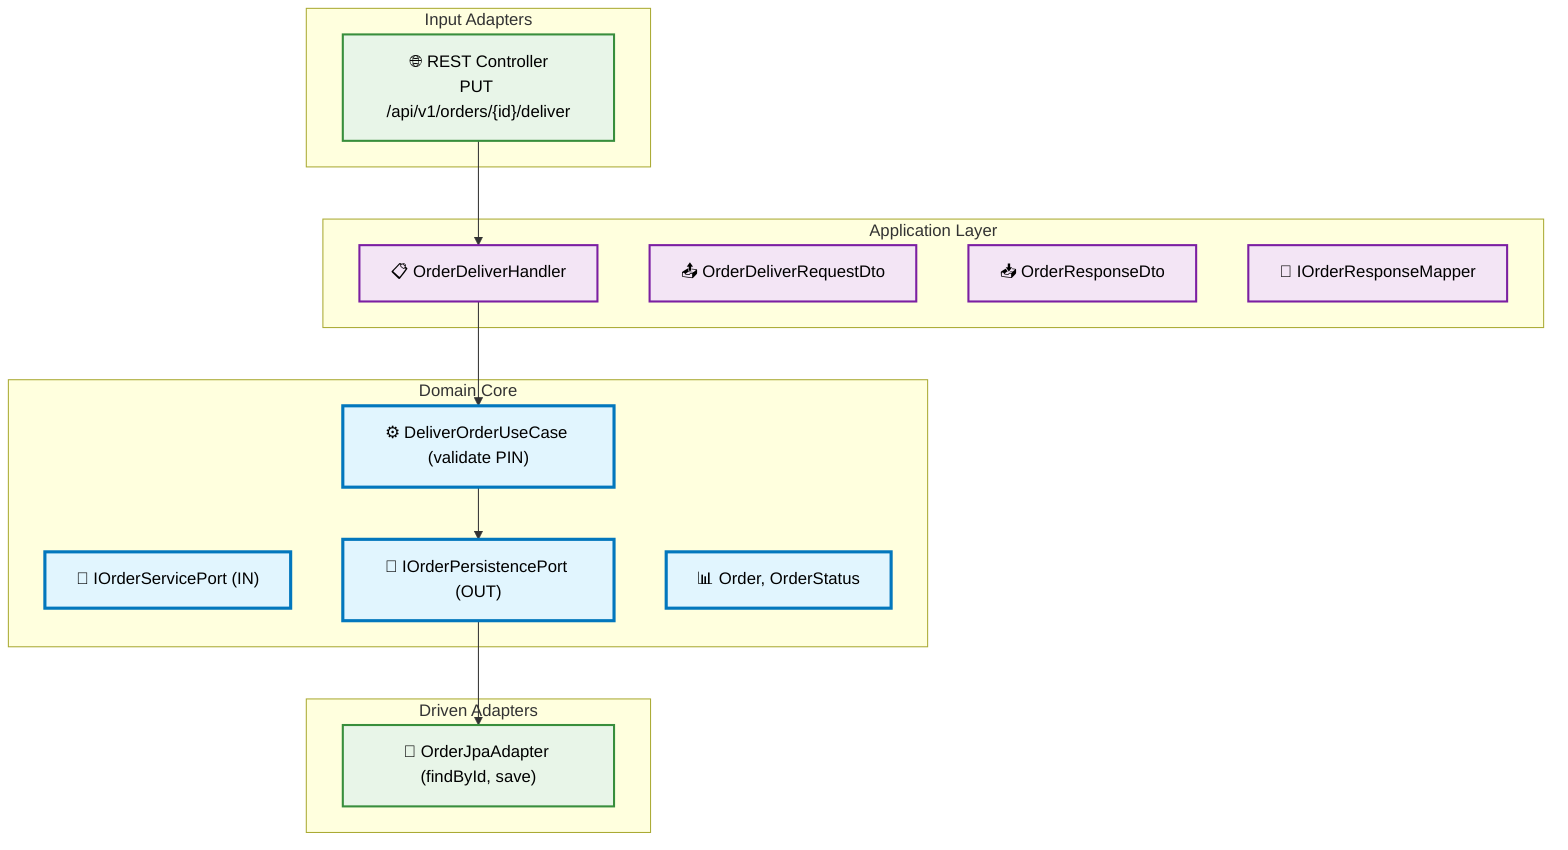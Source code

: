 graph TB
    %% HU-015: Deliver Order (High contrast)
    subgraph "Input Adapters"
        REST["🌐 REST Controller\nPUT /api/v1/orders/{id}/deliver"]
    end

    subgraph "Application Layer"
        HANDLER["📋 OrderDeliverHandler"]
        REQ_DTO["📤 OrderDeliverRequestDto"]
        RES_DTO["📥 OrderResponseDto"]
        RES_MAP["🔄 IOrderResponseMapper"]
    end

    subgraph "Domain Core"
        USECASE["⚙️ DeliverOrderUseCase (validate PIN)"]
        API["🔌 IOrderServicePort (IN)"]
        SPI["🔌 IOrderPersistencePort (OUT)"]
        MODEL["📊 Order, OrderStatus"]
    end

    subgraph "Driven Adapters"
        JPA_ADAPTER["💾 OrderJpaAdapter (findById, save)"]
    end

    REST --> HANDLER
    HANDLER --> USECASE
    USECASE --> SPI
    SPI --> JPA_ADAPTER

    classDef domain fill:#e1f5fe,stroke:#0277bd,stroke-width:3px,color:#000000
    classDef app fill:#f3e5f5,stroke:#7b1fa2,stroke-width:2px,color:#000000
    classDef infra fill:#e8f5e8,stroke:#388e3c,stroke-width:2px,color:#000000

    class USECASE,API,SPI,MODEL domain
    class HANDLER,REQ_DTO,RES_DTO,RES_MAP app
    class REST,JPA_ADAPTER infra